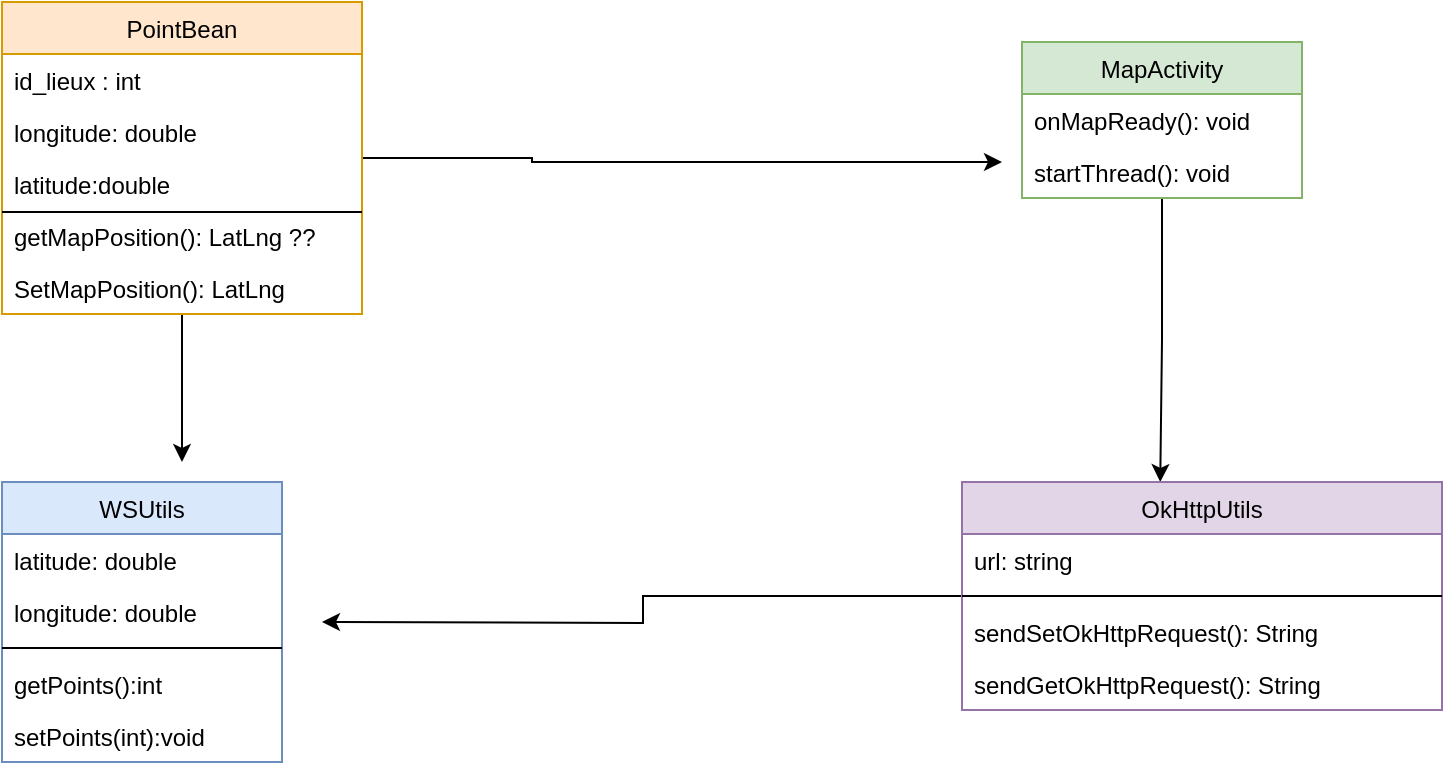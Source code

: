 <mxfile version="14.8.4" type="github"><diagram id="zb-ErK20gKuhCiCY1mro" name="Page-1"><mxGraphModel dx="2249" dy="740" grid="1" gridSize="10" guides="1" tooltips="1" connect="1" arrows="1" fold="1" page="1" pageScale="1" pageWidth="827" pageHeight="1169" math="0" shadow="0"><root><mxCell id="0"/><mxCell id="1" parent="0"/><mxCell id="RYetziYlqIEuRPdvNRpG-69" style="edgeStyle=orthogonalEdgeStyle;rounded=0;orthogonalLoop=1;jettySize=auto;html=1;" edge="1" parent="1" source="RYetziYlqIEuRPdvNRpG-8"><mxGeometry relative="1" as="geometry"><mxPoint x="340" y="120" as="targetPoint"/><Array as="points"><mxPoint x="105" y="118"/><mxPoint x="105" y="120"/></Array></mxGeometry></mxCell><mxCell id="RYetziYlqIEuRPdvNRpG-72" style="edgeStyle=orthogonalEdgeStyle;rounded=0;orthogonalLoop=1;jettySize=auto;html=1;exitX=0.5;exitY=1;exitDx=0;exitDy=0;" edge="1" parent="1" source="RYetziYlqIEuRPdvNRpG-8"><mxGeometry relative="1" as="geometry"><mxPoint x="-70" y="270" as="targetPoint"/></mxGeometry></mxCell><mxCell id="RYetziYlqIEuRPdvNRpG-8" value="PointBean" style="swimlane;fontStyle=0;childLayout=stackLayout;horizontal=1;startSize=26;horizontalStack=0;resizeParent=1;resizeParentMax=0;resizeLast=0;collapsible=1;marginBottom=0;fillColor=#ffe6cc;strokeColor=#d79b00;" vertex="1" parent="1"><mxGeometry x="-160" y="40" width="180" height="156" as="geometry"/></mxCell><mxCell id="RYetziYlqIEuRPdvNRpG-68" value="id_lieux : int" style="text;strokeColor=none;fillColor=none;align=left;verticalAlign=top;spacingLeft=4;spacingRight=4;overflow=hidden;rotatable=0;points=[[0,0.5],[1,0.5]];portConstraint=eastwest;" vertex="1" parent="RYetziYlqIEuRPdvNRpG-8"><mxGeometry y="26" width="180" height="26" as="geometry"/></mxCell><mxCell id="RYetziYlqIEuRPdvNRpG-9" value="longitude: double" style="text;strokeColor=none;fillColor=none;align=left;verticalAlign=top;spacingLeft=4;spacingRight=4;overflow=hidden;rotatable=0;points=[[0,0.5],[1,0.5]];portConstraint=eastwest;" vertex="1" parent="RYetziYlqIEuRPdvNRpG-8"><mxGeometry y="52" width="180" height="26" as="geometry"/></mxCell><mxCell id="RYetziYlqIEuRPdvNRpG-10" value="latitude:double" style="text;strokeColor=none;fillColor=none;align=left;verticalAlign=top;spacingLeft=4;spacingRight=4;overflow=hidden;rotatable=0;points=[[0,0.5],[1,0.5]];portConstraint=eastwest;" vertex="1" parent="RYetziYlqIEuRPdvNRpG-8"><mxGeometry y="78" width="180" height="26" as="geometry"/></mxCell><mxCell id="RYetziYlqIEuRPdvNRpG-30" value="getMapPosition(): LatLng ??" style="text;strokeColor=none;fillColor=none;align=left;verticalAlign=top;spacingLeft=4;spacingRight=4;overflow=hidden;rotatable=0;points=[[0,0.5],[1,0.5]];portConstraint=eastwest;" vertex="1" parent="RYetziYlqIEuRPdvNRpG-8"><mxGeometry y="104" width="180" height="26" as="geometry"/></mxCell><mxCell id="RYetziYlqIEuRPdvNRpG-31" value="SetMapPosition(): LatLng" style="text;strokeColor=none;fillColor=none;align=left;verticalAlign=top;spacingLeft=4;spacingRight=4;overflow=hidden;rotatable=0;points=[[0,0.5],[1,0.5]];portConstraint=eastwest;" vertex="1" parent="RYetziYlqIEuRPdvNRpG-8"><mxGeometry y="130" width="180" height="26" as="geometry"/></mxCell><mxCell id="RYetziYlqIEuRPdvNRpG-74" style="edgeStyle=orthogonalEdgeStyle;rounded=0;orthogonalLoop=1;jettySize=auto;html=1;entryX=0.413;entryY=0;entryDx=0;entryDy=0;entryPerimeter=0;" edge="1" parent="1" source="RYetziYlqIEuRPdvNRpG-12" target="RYetziYlqIEuRPdvNRpG-38"><mxGeometry relative="1" as="geometry"/></mxCell><mxCell id="RYetziYlqIEuRPdvNRpG-12" value="MapActivity" style="swimlane;fontStyle=0;childLayout=stackLayout;horizontal=1;startSize=26;horizontalStack=0;resizeParent=1;resizeParentMax=0;resizeLast=0;collapsible=1;marginBottom=0;fillColor=#d5e8d4;strokeColor=#82b366;" vertex="1" parent="1"><mxGeometry x="350" y="60" width="140" height="78" as="geometry"/></mxCell><mxCell id="RYetziYlqIEuRPdvNRpG-16" value="onMapReady(): void" style="text;strokeColor=none;fillColor=none;align=left;verticalAlign=top;spacingLeft=4;spacingRight=4;overflow=hidden;rotatable=0;points=[[0,0.5],[1,0.5]];portConstraint=eastwest;" vertex="1" parent="RYetziYlqIEuRPdvNRpG-12"><mxGeometry y="26" width="140" height="26" as="geometry"/></mxCell><mxCell id="RYetziYlqIEuRPdvNRpG-17" value="startThread(): void" style="text;strokeColor=none;fillColor=none;align=left;verticalAlign=top;spacingLeft=4;spacingRight=4;overflow=hidden;rotatable=0;points=[[0,0.5],[1,0.5]];portConstraint=eastwest;" vertex="1" parent="RYetziYlqIEuRPdvNRpG-12"><mxGeometry y="52" width="140" height="26" as="geometry"/></mxCell><mxCell id="RYetziYlqIEuRPdvNRpG-33" value="" style="line;strokeWidth=1;html=1;perimeter=backbonePerimeter;points=[];outlineConnect=0;" vertex="1" parent="1"><mxGeometry x="-160" y="140" width="180" height="10" as="geometry"/></mxCell><mxCell id="RYetziYlqIEuRPdvNRpG-34" value="WSUtils" style="swimlane;fontStyle=0;childLayout=stackLayout;horizontal=1;startSize=26;horizontalStack=0;resizeParent=1;resizeParentMax=0;resizeLast=0;collapsible=1;marginBottom=0;strokeColor=#6c8ebf;strokeWidth=1;fillColor=#dae8fc;" vertex="1" parent="1"><mxGeometry x="-160" y="280" width="140" height="140" as="geometry"/></mxCell><mxCell id="RYetziYlqIEuRPdvNRpG-51" value="latitude: double" style="text;strokeColor=none;fillColor=none;align=left;verticalAlign=top;spacingLeft=4;spacingRight=4;overflow=hidden;rotatable=0;points=[[0,0.5],[1,0.5]];portConstraint=eastwest;" vertex="1" parent="RYetziYlqIEuRPdvNRpG-34"><mxGeometry y="26" width="140" height="26" as="geometry"/></mxCell><mxCell id="RYetziYlqIEuRPdvNRpG-52" value="longitude: double" style="text;strokeColor=none;fillColor=none;align=left;verticalAlign=top;spacingLeft=4;spacingRight=4;overflow=hidden;rotatable=0;points=[[0,0.5],[1,0.5]];portConstraint=eastwest;" vertex="1" parent="RYetziYlqIEuRPdvNRpG-34"><mxGeometry y="52" width="140" height="26" as="geometry"/></mxCell><mxCell id="RYetziYlqIEuRPdvNRpG-57" value="" style="line;strokeWidth=1;html=1;perimeter=backbonePerimeter;points=[];outlineConnect=0;" vertex="1" parent="RYetziYlqIEuRPdvNRpG-34"><mxGeometry y="78" width="140" height="10" as="geometry"/></mxCell><mxCell id="RYetziYlqIEuRPdvNRpG-54" value="getPoints():int" style="text;strokeColor=none;fillColor=none;align=left;verticalAlign=top;spacingLeft=4;spacingRight=4;overflow=hidden;rotatable=0;points=[[0,0.5],[1,0.5]];portConstraint=eastwest;" vertex="1" parent="RYetziYlqIEuRPdvNRpG-34"><mxGeometry y="88" width="140" height="26" as="geometry"/></mxCell><mxCell id="RYetziYlqIEuRPdvNRpG-73" value="setPoints(int):void " style="text;strokeColor=none;fillColor=none;align=left;verticalAlign=top;spacingLeft=4;spacingRight=4;overflow=hidden;rotatable=0;points=[[0,0.5],[1,0.5]];portConstraint=eastwest;" vertex="1" parent="RYetziYlqIEuRPdvNRpG-34"><mxGeometry y="114" width="140" height="26" as="geometry"/></mxCell><mxCell id="RYetziYlqIEuRPdvNRpG-71" style="edgeStyle=orthogonalEdgeStyle;rounded=0;orthogonalLoop=1;jettySize=auto;html=1;exitX=0;exitY=0.5;exitDx=0;exitDy=0;" edge="1" parent="1" source="RYetziYlqIEuRPdvNRpG-38"><mxGeometry relative="1" as="geometry"><mxPoint y="350" as="targetPoint"/></mxGeometry></mxCell><mxCell id="RYetziYlqIEuRPdvNRpG-38" value="OkHttpUtils" style="swimlane;fontStyle=0;childLayout=stackLayout;horizontal=1;startSize=26;horizontalStack=0;resizeParent=1;resizeParentMax=0;resizeLast=0;collapsible=1;marginBottom=0;strokeColor=#9673a6;strokeWidth=1;fillColor=#e1d5e7;" vertex="1" parent="1"><mxGeometry x="320" y="280" width="240" height="114" as="geometry"/></mxCell><mxCell id="RYetziYlqIEuRPdvNRpG-39" value="url: string" style="text;strokeColor=none;fillColor=none;align=left;verticalAlign=top;spacingLeft=4;spacingRight=4;overflow=hidden;rotatable=0;points=[[0,0.5],[1,0.5]];portConstraint=eastwest;" vertex="1" parent="RYetziYlqIEuRPdvNRpG-38"><mxGeometry y="26" width="240" height="26" as="geometry"/></mxCell><mxCell id="RYetziYlqIEuRPdvNRpG-50" value="" style="line;strokeWidth=1;html=1;perimeter=backbonePerimeter;points=[];outlineConnect=0;" vertex="1" parent="RYetziYlqIEuRPdvNRpG-38"><mxGeometry y="52" width="240" height="10" as="geometry"/></mxCell><mxCell id="RYetziYlqIEuRPdvNRpG-44" value="sendSetOkHttpRequest(): String" style="text;strokeColor=none;fillColor=none;align=left;verticalAlign=top;spacingLeft=4;spacingRight=4;overflow=hidden;rotatable=0;points=[[0,0.5],[1,0.5]];portConstraint=eastwest;" vertex="1" parent="RYetziYlqIEuRPdvNRpG-38"><mxGeometry y="62" width="240" height="26" as="geometry"/></mxCell><mxCell id="RYetziYlqIEuRPdvNRpG-47" value="sendGetOkHttpRequest(): String" style="text;strokeColor=none;fillColor=none;align=left;verticalAlign=top;spacingLeft=4;spacingRight=4;overflow=hidden;rotatable=0;points=[[0,0.5],[1,0.5]];portConstraint=eastwest;" vertex="1" parent="RYetziYlqIEuRPdvNRpG-38"><mxGeometry y="88" width="240" height="26" as="geometry"/></mxCell></root></mxGraphModel></diagram></mxfile>
